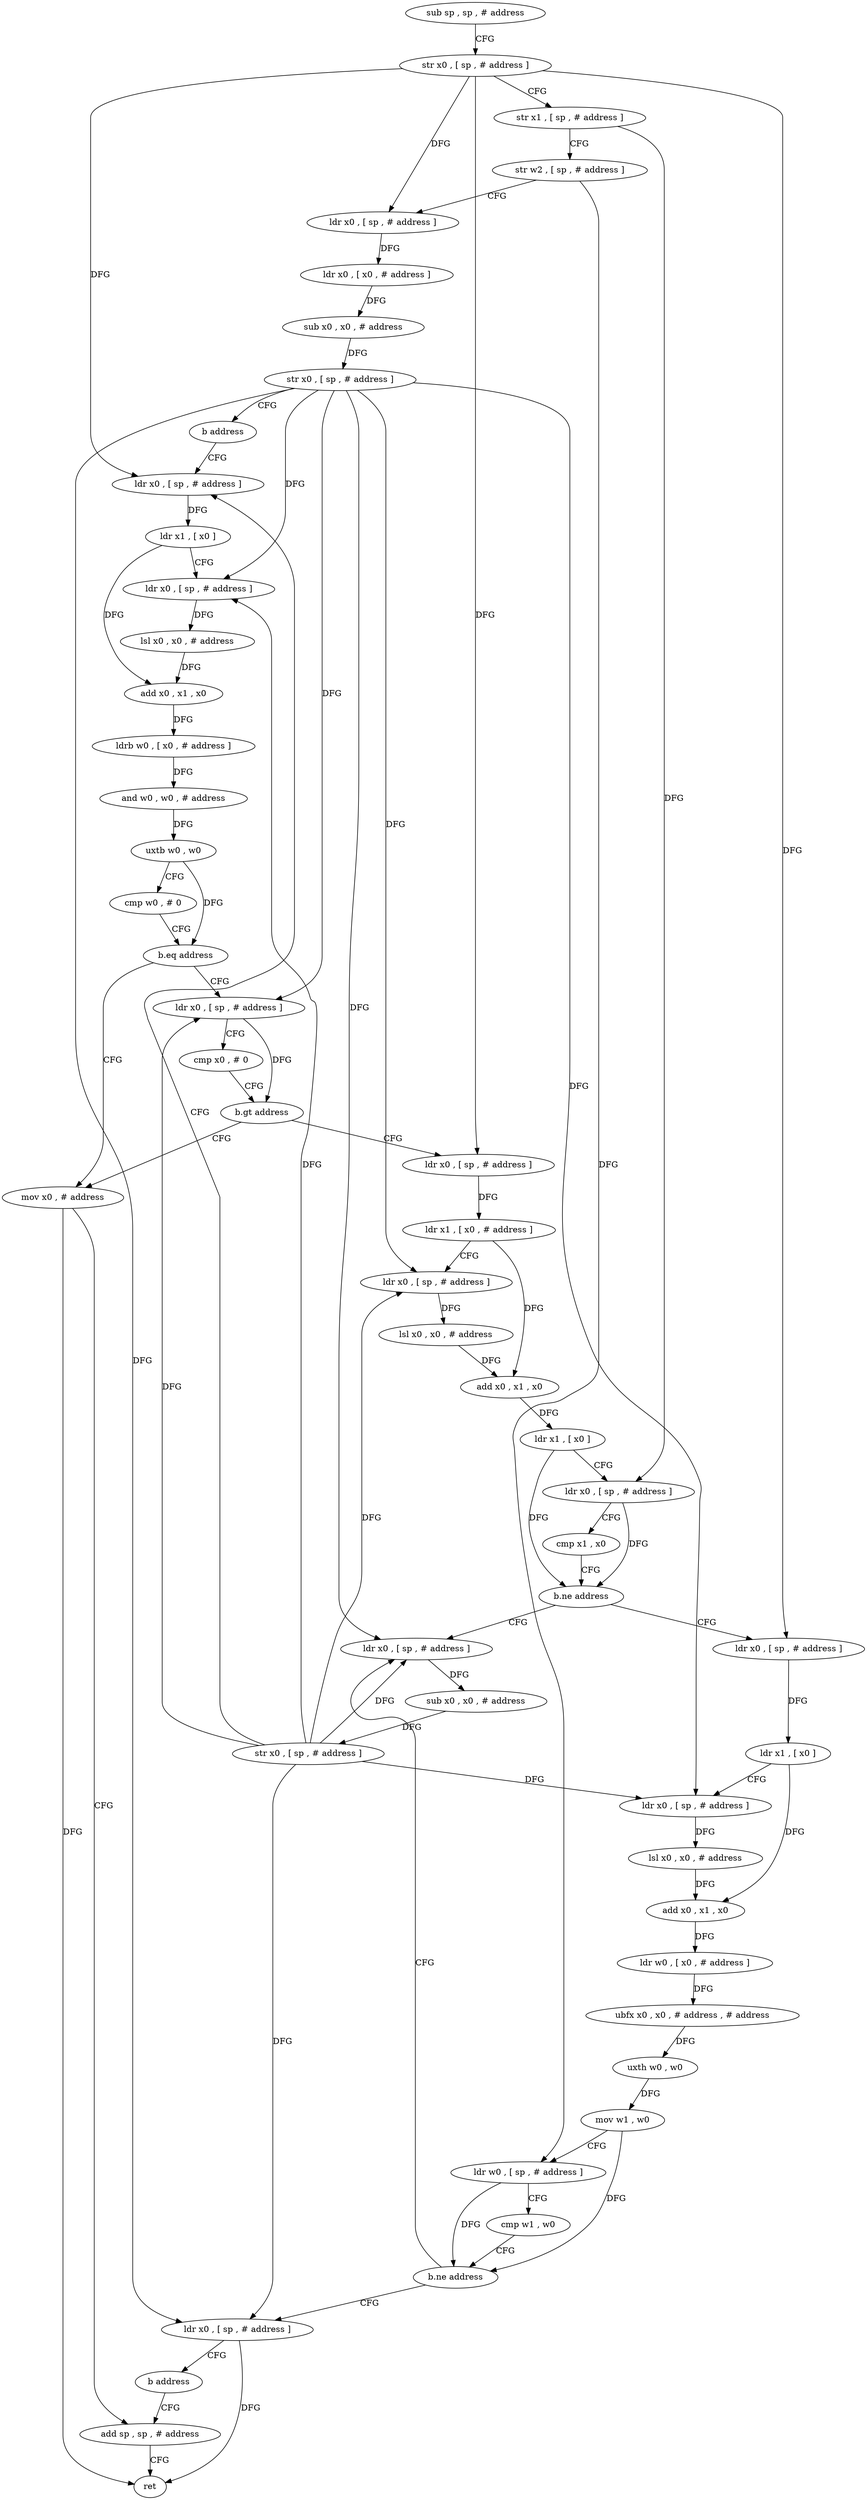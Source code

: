 digraph "func" {
"4416320" [label = "sub sp , sp , # address" ]
"4416324" [label = "str x0 , [ sp , # address ]" ]
"4416328" [label = "str x1 , [ sp , # address ]" ]
"4416332" [label = "str w2 , [ sp , # address ]" ]
"4416336" [label = "ldr x0 , [ sp , # address ]" ]
"4416340" [label = "ldr x0 , [ x0 , # address ]" ]
"4416344" [label = "sub x0 , x0 , # address" ]
"4416348" [label = "str x0 , [ sp , # address ]" ]
"4416352" [label = "b address" ]
"4416460" [label = "ldr x0 , [ sp , # address ]" ]
"4416464" [label = "ldr x1 , [ x0 ]" ]
"4416468" [label = "ldr x0 , [ sp , # address ]" ]
"4416472" [label = "lsl x0 , x0 , # address" ]
"4416476" [label = "add x0 , x1 , x0" ]
"4416480" [label = "ldrb w0 , [ x0 , # address ]" ]
"4416484" [label = "and w0 , w0 , # address" ]
"4416488" [label = "uxtb w0 , w0" ]
"4416492" [label = "cmp w0 , # 0" ]
"4416496" [label = "b.eq address" ]
"4416512" [label = "mov x0 , # address" ]
"4416500" [label = "ldr x0 , [ sp , # address ]" ]
"4416516" [label = "add sp , sp , # address" ]
"4416504" [label = "cmp x0 , # 0" ]
"4416508" [label = "b.gt address" ]
"4416356" [label = "ldr x0 , [ sp , # address ]" ]
"4416360" [label = "ldr x1 , [ x0 , # address ]" ]
"4416364" [label = "ldr x0 , [ sp , # address ]" ]
"4416368" [label = "lsl x0 , x0 , # address" ]
"4416372" [label = "add x0 , x1 , x0" ]
"4416376" [label = "ldr x1 , [ x0 ]" ]
"4416380" [label = "ldr x0 , [ sp , # address ]" ]
"4416384" [label = "cmp x1 , x0" ]
"4416388" [label = "b.ne address" ]
"4416448" [label = "ldr x0 , [ sp , # address ]" ]
"4416392" [label = "ldr x0 , [ sp , # address ]" ]
"4416452" [label = "sub x0 , x0 , # address" ]
"4416456" [label = "str x0 , [ sp , # address ]" ]
"4416396" [label = "ldr x1 , [ x0 ]" ]
"4416400" [label = "ldr x0 , [ sp , # address ]" ]
"4416404" [label = "lsl x0 , x0 , # address" ]
"4416408" [label = "add x0 , x1 , x0" ]
"4416412" [label = "ldr w0 , [ x0 , # address ]" ]
"4416416" [label = "ubfx x0 , x0 , # address , # address" ]
"4416420" [label = "uxth w0 , w0" ]
"4416424" [label = "mov w1 , w0" ]
"4416428" [label = "ldr w0 , [ sp , # address ]" ]
"4416432" [label = "cmp w1 , w0" ]
"4416436" [label = "b.ne address" ]
"4416440" [label = "ldr x0 , [ sp , # address ]" ]
"4416444" [label = "b address" ]
"4416520" [label = "ret" ]
"4416320" -> "4416324" [ label = "CFG" ]
"4416324" -> "4416328" [ label = "CFG" ]
"4416324" -> "4416336" [ label = "DFG" ]
"4416324" -> "4416460" [ label = "DFG" ]
"4416324" -> "4416356" [ label = "DFG" ]
"4416324" -> "4416392" [ label = "DFG" ]
"4416328" -> "4416332" [ label = "CFG" ]
"4416328" -> "4416380" [ label = "DFG" ]
"4416332" -> "4416336" [ label = "CFG" ]
"4416332" -> "4416428" [ label = "DFG" ]
"4416336" -> "4416340" [ label = "DFG" ]
"4416340" -> "4416344" [ label = "DFG" ]
"4416344" -> "4416348" [ label = "DFG" ]
"4416348" -> "4416352" [ label = "CFG" ]
"4416348" -> "4416468" [ label = "DFG" ]
"4416348" -> "4416500" [ label = "DFG" ]
"4416348" -> "4416364" [ label = "DFG" ]
"4416348" -> "4416448" [ label = "DFG" ]
"4416348" -> "4416400" [ label = "DFG" ]
"4416348" -> "4416440" [ label = "DFG" ]
"4416352" -> "4416460" [ label = "CFG" ]
"4416460" -> "4416464" [ label = "DFG" ]
"4416464" -> "4416468" [ label = "CFG" ]
"4416464" -> "4416476" [ label = "DFG" ]
"4416468" -> "4416472" [ label = "DFG" ]
"4416472" -> "4416476" [ label = "DFG" ]
"4416476" -> "4416480" [ label = "DFG" ]
"4416480" -> "4416484" [ label = "DFG" ]
"4416484" -> "4416488" [ label = "DFG" ]
"4416488" -> "4416492" [ label = "CFG" ]
"4416488" -> "4416496" [ label = "DFG" ]
"4416492" -> "4416496" [ label = "CFG" ]
"4416496" -> "4416512" [ label = "CFG" ]
"4416496" -> "4416500" [ label = "CFG" ]
"4416512" -> "4416516" [ label = "CFG" ]
"4416512" -> "4416520" [ label = "DFG" ]
"4416500" -> "4416504" [ label = "CFG" ]
"4416500" -> "4416508" [ label = "DFG" ]
"4416516" -> "4416520" [ label = "CFG" ]
"4416504" -> "4416508" [ label = "CFG" ]
"4416508" -> "4416356" [ label = "CFG" ]
"4416508" -> "4416512" [ label = "CFG" ]
"4416356" -> "4416360" [ label = "DFG" ]
"4416360" -> "4416364" [ label = "CFG" ]
"4416360" -> "4416372" [ label = "DFG" ]
"4416364" -> "4416368" [ label = "DFG" ]
"4416368" -> "4416372" [ label = "DFG" ]
"4416372" -> "4416376" [ label = "DFG" ]
"4416376" -> "4416380" [ label = "CFG" ]
"4416376" -> "4416388" [ label = "DFG" ]
"4416380" -> "4416384" [ label = "CFG" ]
"4416380" -> "4416388" [ label = "DFG" ]
"4416384" -> "4416388" [ label = "CFG" ]
"4416388" -> "4416448" [ label = "CFG" ]
"4416388" -> "4416392" [ label = "CFG" ]
"4416448" -> "4416452" [ label = "DFG" ]
"4416392" -> "4416396" [ label = "DFG" ]
"4416452" -> "4416456" [ label = "DFG" ]
"4416456" -> "4416460" [ label = "CFG" ]
"4416456" -> "4416468" [ label = "DFG" ]
"4416456" -> "4416500" [ label = "DFG" ]
"4416456" -> "4416364" [ label = "DFG" ]
"4416456" -> "4416448" [ label = "DFG" ]
"4416456" -> "4416400" [ label = "DFG" ]
"4416456" -> "4416440" [ label = "DFG" ]
"4416396" -> "4416400" [ label = "CFG" ]
"4416396" -> "4416408" [ label = "DFG" ]
"4416400" -> "4416404" [ label = "DFG" ]
"4416404" -> "4416408" [ label = "DFG" ]
"4416408" -> "4416412" [ label = "DFG" ]
"4416412" -> "4416416" [ label = "DFG" ]
"4416416" -> "4416420" [ label = "DFG" ]
"4416420" -> "4416424" [ label = "DFG" ]
"4416424" -> "4416428" [ label = "CFG" ]
"4416424" -> "4416436" [ label = "DFG" ]
"4416428" -> "4416432" [ label = "CFG" ]
"4416428" -> "4416436" [ label = "DFG" ]
"4416432" -> "4416436" [ label = "CFG" ]
"4416436" -> "4416448" [ label = "CFG" ]
"4416436" -> "4416440" [ label = "CFG" ]
"4416440" -> "4416444" [ label = "CFG" ]
"4416440" -> "4416520" [ label = "DFG" ]
"4416444" -> "4416516" [ label = "CFG" ]
}
